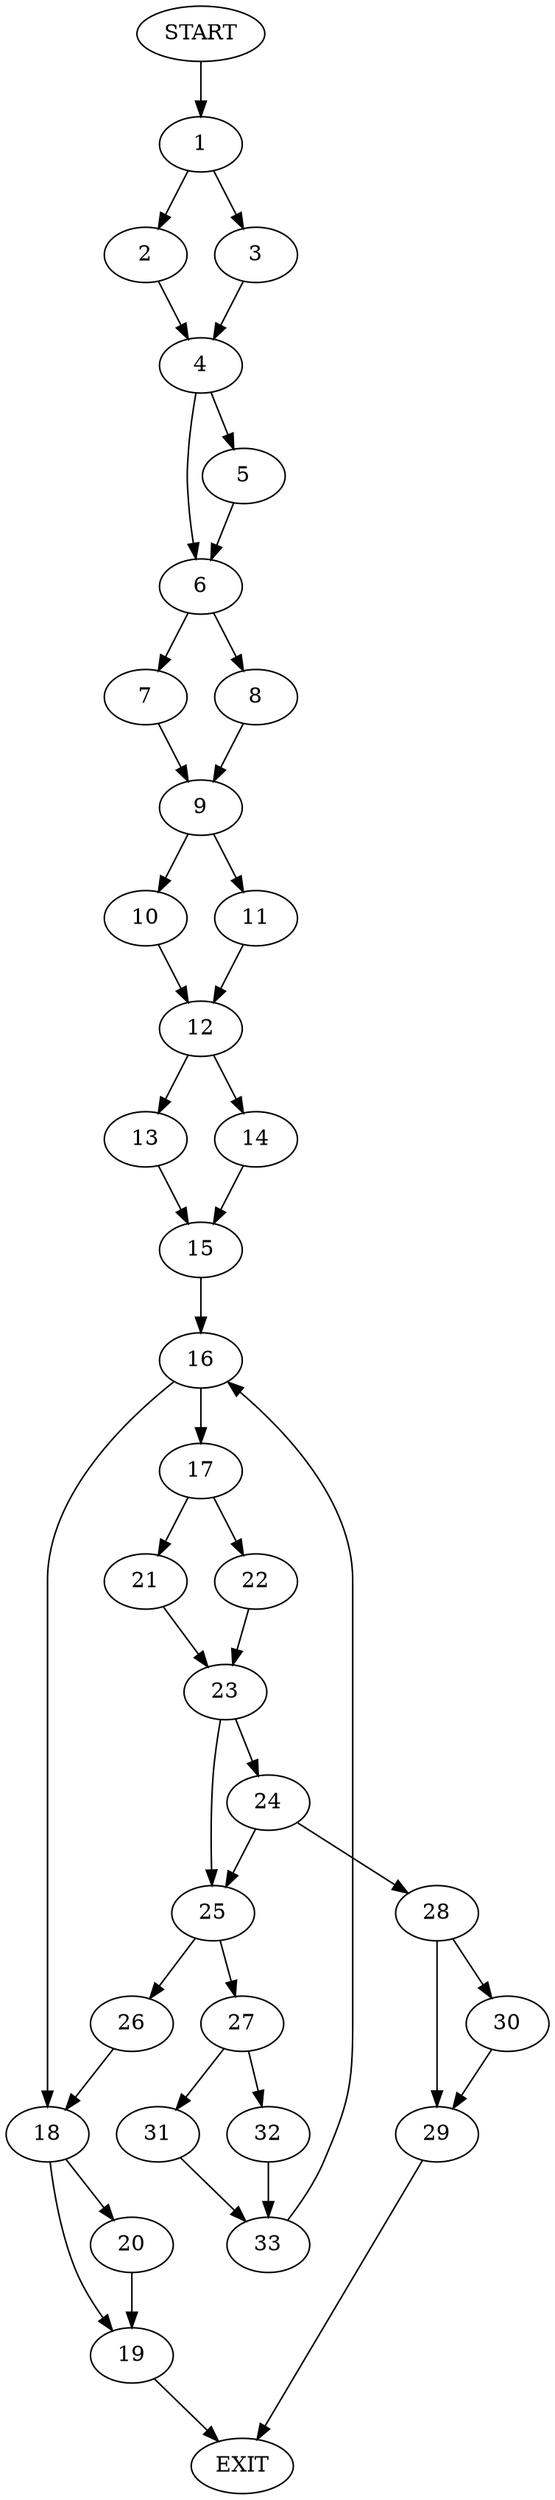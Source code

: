 digraph {
0 [label="START"]
34 [label="EXIT"]
0 -> 1
1 -> 2
1 -> 3
3 -> 4
2 -> 4
4 -> 5
4 -> 6
6 -> 7
6 -> 8
5 -> 6
7 -> 9
8 -> 9
9 -> 10
9 -> 11
10 -> 12
11 -> 12
12 -> 13
12 -> 14
13 -> 15
14 -> 15
15 -> 16
16 -> 17
16 -> 18
18 -> 19
18 -> 20
17 -> 21
17 -> 22
22 -> 23
21 -> 23
23 -> 24
23 -> 25
25 -> 26
25 -> 27
24 -> 28
24 -> 25
28 -> 29
28 -> 30
29 -> 34
30 -> 29
27 -> 31
27 -> 32
26 -> 18
32 -> 33
31 -> 33
33 -> 16
20 -> 19
19 -> 34
}
